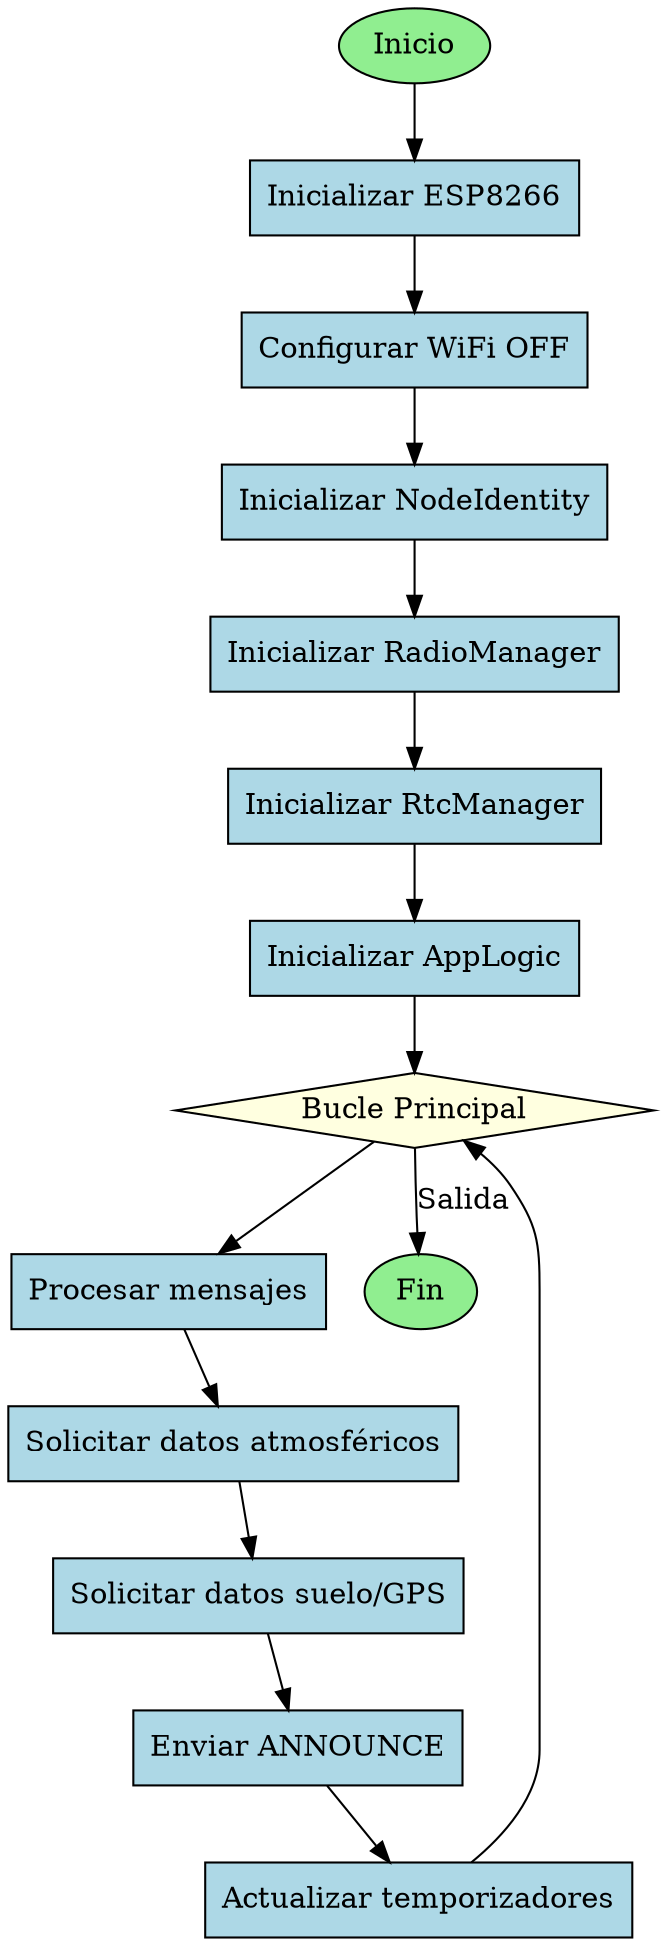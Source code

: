 digraph GatewayFlow {
    rankdir=TB;
    node [shape=box, style=filled, fillcolor=lightblue];
    
    // Nodos principales
    start [label="Inicio", shape=oval, fillcolor=lightgreen];
    init [label="Inicializar ESP8266"];
    wifi [label="Configurar WiFi OFF"];
    ni [label="Inicializar NodeIdentity"];
    rm [label="Inicializar RadioManager"];
    rtc [label="Inicializar RtcManager"];
    al [label="Inicializar AppLogic"];
    
    // Bucle principal
    loop [label="Bucle Principal", shape=diamond, fillcolor=lightyellow];
    process [label="Procesar mensajes"];
    atmos [label="Solicitar datos atmosféricos"];
    ground [label="Solicitar datos suelo/GPS"];
    announce [label="Enviar ANNOUNCE"];
    timer [label="Actualizar temporizadores"];
    
    end [label="Fin", shape=oval, fillcolor=lightgreen];
    
    // Conexiones
    start -> init;
    init -> wifi;
    wifi -> ni;
    ni -> rm;
    rm -> rtc;
    rtc -> al;
    al -> loop;
    
    loop -> process;
    process -> atmos;
    atmos -> ground;
    ground -> announce;
    announce -> timer;
    timer -> loop;
    
    loop -> end [label="Salida"];
}